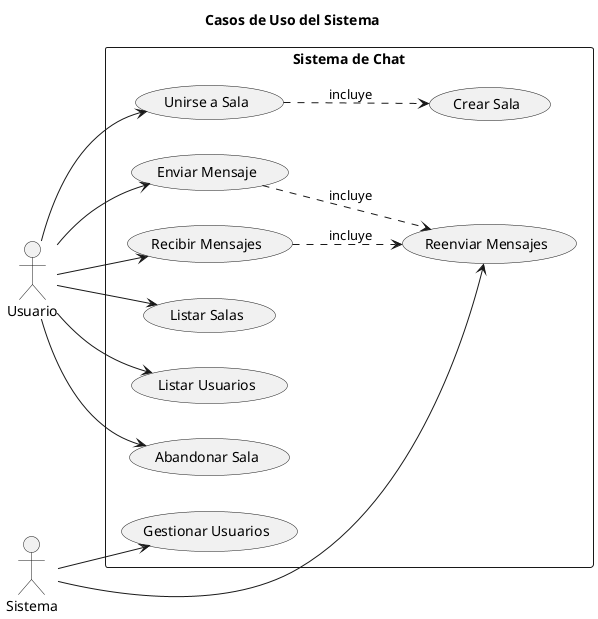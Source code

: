 @startuml casos_de_uso
title Casos de Uso del Sistema

left to right direction

actor Usuario as U
actor Sistema as S

rectangle "Sistema de Chat" {
  usecase "Unirse a Sala" as UC1
  usecase "Enviar Mensaje" as UC2
  usecase "Recibir Mensajes" as UC3
  usecase "Listar Salas" as UC4
  usecase "Listar Usuarios" as UC5
  usecase "Abandonar Sala" as UC6
  usecase "Gestionar Usuarios" as UC7
  usecase "Crear Sala" as UC8
  usecase "Reenviar Mensajes" as UC9
}

U --> UC1
U --> UC2
U --> UC3
U --> UC4
U --> UC5
U --> UC6

S --> UC7
S --> UC9

UC1 ..> UC8 : incluye
UC2 ..> UC9 : incluye
UC3 ..> UC9 : incluye

@enduml
